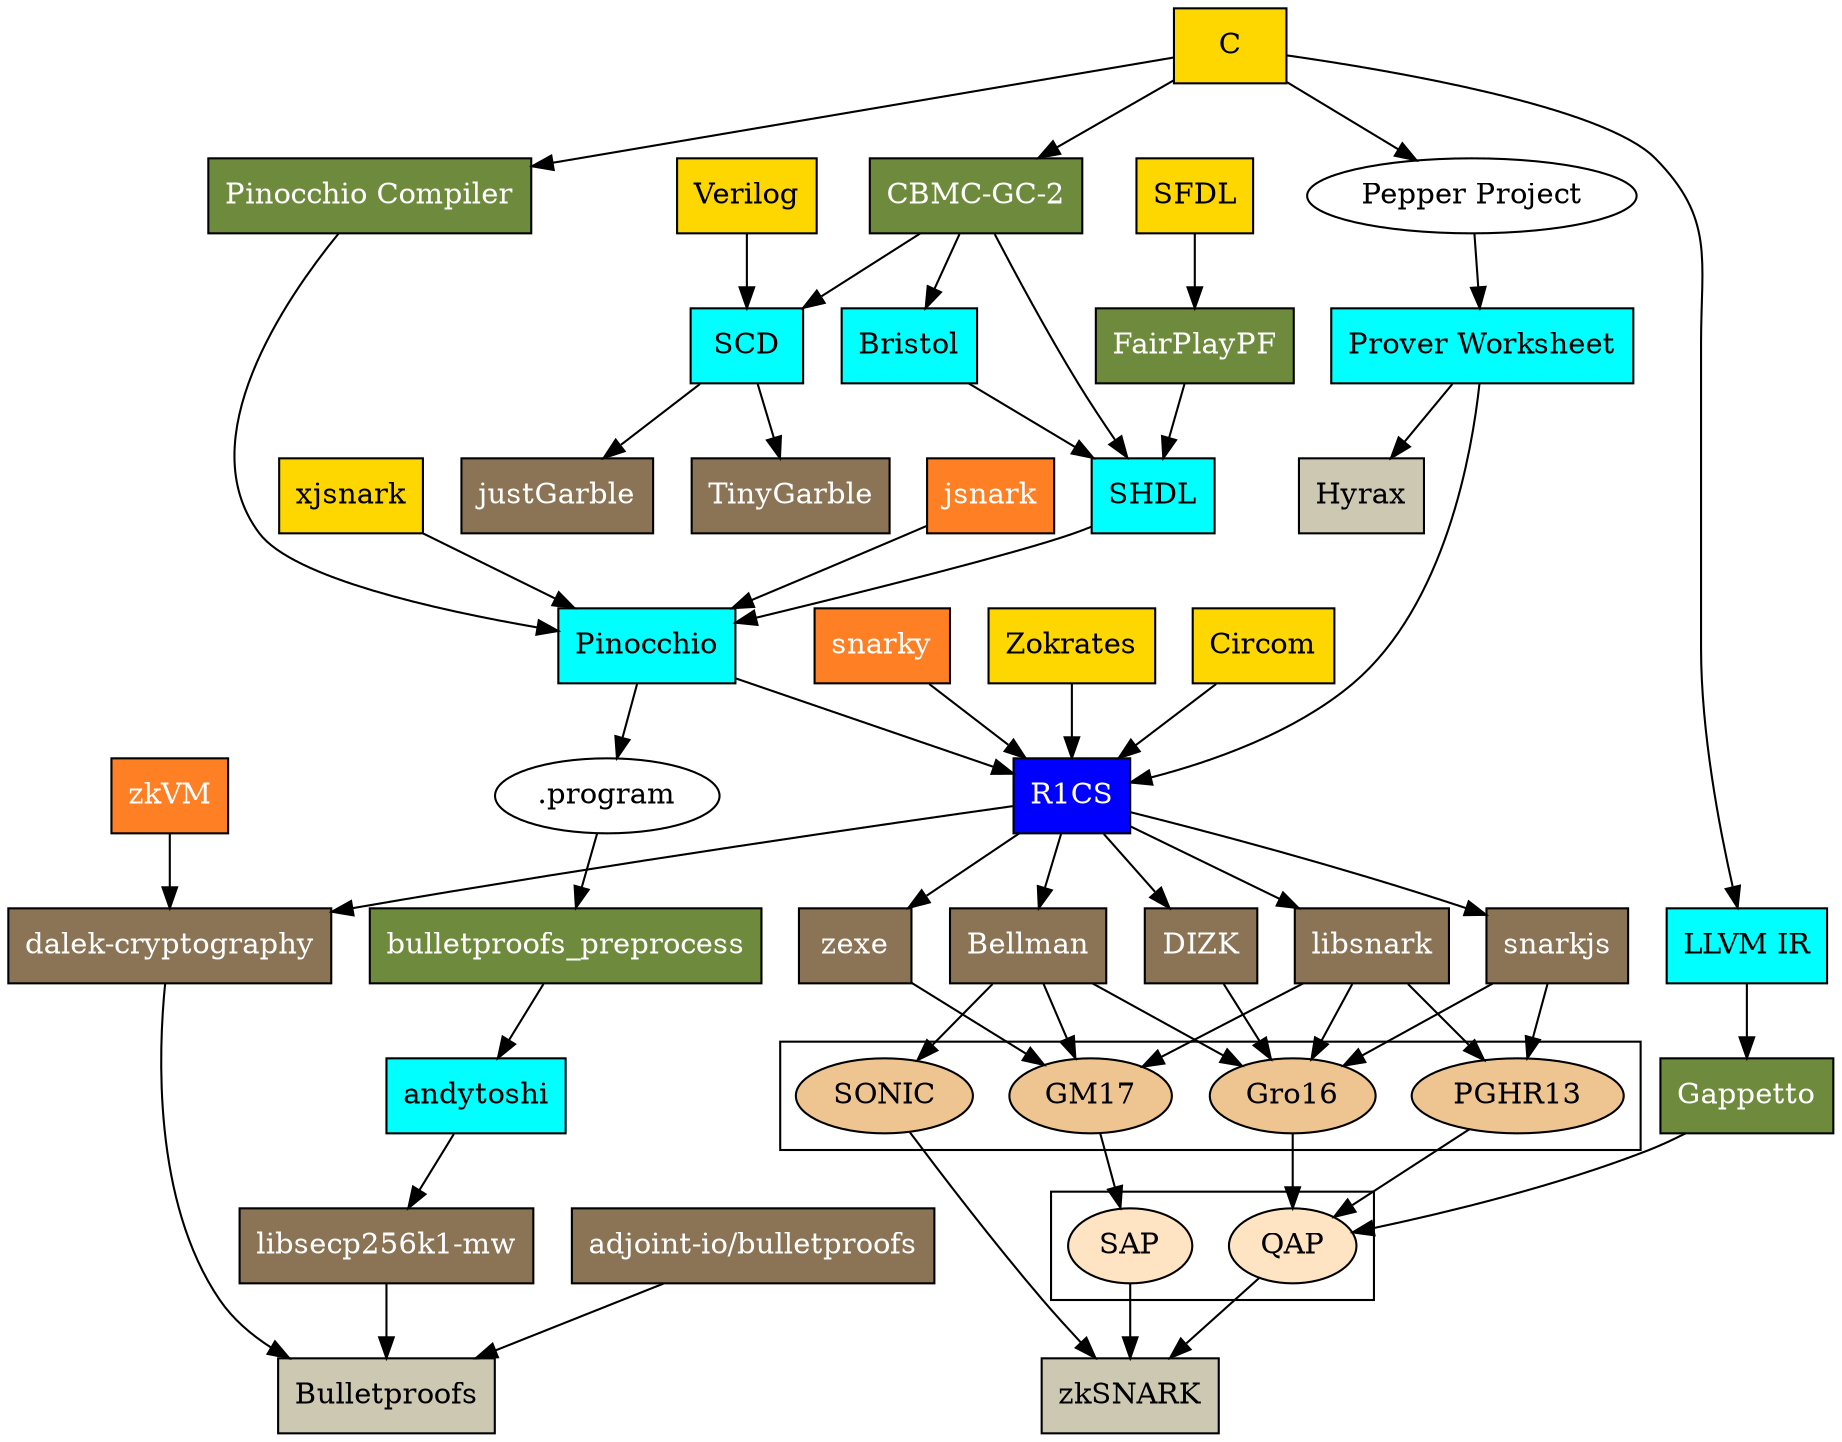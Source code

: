 digraph G {
    # ----------------------
    # Ocaml libraries
        # https://github.com/o1-labs/snarky
        "snarky" [shape=box, fillcolor=chocolate1, style=filled, fontcolor=white];
        "snarky" -> "R1CS";
        
    # -----------------------
    # Haskell libraries
        # https://github.com/adjoint-io/bulletproofs/
        "adjoint-io/bulletproofs" [shape=box, fillcolor=burlywood4, style=filled, fontcolor=white];
        "adjoint-io/bulletproofs" -> "Bulletproofs";
    
    # ----------------------
    # Rust libraries
        # https://github.com/matter-labs/bellman/
        # https://github.com/zkcrypto/bellman
        # https://github.com/zcash/librustzcash/tree/master/bellman
        "Bellman" [shape=box, fillcolor=burlywood4, style=filled, fontcolor=white];
    
        # https://github.com/scipr-lab/zexe/
        "zexe" [shape=box, fillcolor=burlywood4, style=filled, fontcolor=white];

        # https://doc-internal.dalek.rs/bulletproofs/index.html
        # https://github.com/dalek-cryptography/bulletproofs/
        "dalek-cryptography" [shape=box, fillcolor=burlywood4, style=filled, fontcolor=white];

    # ----------------------
    # Compilers
        # https://gitlab.com/securityengineering/CBMC-GC-2
        "CBMC-GC-2" [shape=box, fillcolor=darkolivegreen4, style=filled, fontcolor=white];
        "C" -> "CBMC-GC-2";
        "CBMC-GC-2" -> "Bristol";
        "CBMC-GC-2" -> "SHDL";
        "CBMC-GC-2" -> "SCD";
        
        # https://github.com/Ethsnarks/ethsnarks-pinocchio
        "Pinocchio Compiler" [shape=box, fillcolor=darkolivegreen4, style=filled, fontcolor=white];
        
        # https://github.com/Ethsnarks/ethsnarks-sfdl
        # https://thomaschneider.de/FairplayPF/
        "FairPlayPF" [shape=box, fillcolor=darkolivegreen4, style=filled, fontcolor=white];
        "SFDL" -> "FairPlayPF";
        "FairPlayPF" -> "SHDL";
        
        # https://github.com/corda/msr-vc/tree/master/geppetto/code
        "Gappetto" [shape=box, fillcolor=darkolivegreen4, style=filled, fontcolor=white];

    # -----------------------
    # C/C++ libraries
        # https://github.com/mimblewimble/secp256k1-zkp
        # https://github.com/ElementsProject/secp256k1-zkp
        "libsecp256k1-mw" [shape=box, fillcolor=burlywood4, style=filled, fontcolor=white];
        
        # https://github.com/scipr-lab/libsnark/
        "libsnark" [shape=box, fillcolor=burlywood4, style=filled, fontcolor=white];
        
        # https://github.com/mstraka100/bulletproofs_preprocess
        "bulletproofs_preprocess" [shape=box, fillcolor=darkolivegreen4, style=filled, fontcolor=white];
        "bulletproofs_preprocess" -> "andytoshi";
        # https://github.com/suiguangye/Aggregate-Gamma-Signature/tree/master/secp256k1-mw-GammaFull/src/modules/bulletproofs
        "andytoshi" -> "libsecp256k1-mw" ;
    
        
    # -------------------
    # Java Libraries
        # https://www2.eecs.berkeley.edu/Pubs/TechRpts/2018/EECS-2018-78.pdf
        # https://github.com/scipr-lab/dizk
        "DIZK" [shape=box, fillcolor=burlywood4, style=filled, fontcolor=white];
        "R1CS" -> "DIZK";   # https://github.com/scipr-lab/dizk/tree/master/src/main/java/reductions/r1cs_to_qap
        "DIZK" -> "Gro16";  # https://github.com/scipr-lab/dizk/tree/master/src/main/java/zk_proof_systems/zkSNARK

        "jsnark"  [shape=box, fillcolor=chocolate1, style=filled, fontcolor=white];
        
        # https://github.com/encryptogroup/UC/blob/master/src/bristol_to_SHDL.cpp
        "Bristol" -> "SHDL";

    # ---------------------
    # Javascript libraries
        # https://github.com/iden3/snarkjs
        "snarkjs" [shape=box, fillcolor=burlywood4, style=filled, fontcolor=white];
    
    # -------------------------
    # MPC / Garbled Circuit libraries
    
        # https://cseweb.ucsd.edu/groups/justgarble/README
        # https://github.com/irdan/justGarble
        "justGarble" [shape=box, fillcolor=burlywood4, style=filled, fontcolor=white];
        "SCD" -> "justGarble";
        
        # https://github.com/esonghori/TinyGarble
        "TinyGarble" [shape=box, fillcolor=burlywood4, style=filled, fontcolor=white];
        "SCD" -> "TinyGarble";

    # ------------------
    # Underlying technologies
        # https://eprint.iacr.org/2017/1066.pdf
        "Bulletproofs" [shape=box, fillcolor=cornsilk3, style=filled];

        "zkSNARK" [shape=box, fillcolor=cornsilk3, style=filled];

        # https://github.com/hyraxZK/hyraxZK
        "Hyrax" [shape=box, fillcolor=cornsilk3, style=filled];
    
    # ------------------
    # High-level languages
        "C" [shape=box, fillcolor=gold, style=filled];
    
        # https://github.com/akosba/xjsnark
        "xjsnark" [shape=box, fillcolor=gold, style=filled];

        # https://github.com/Zokrates/ZoKrates/
        "Zokrates" [shape=box, fillcolor=gold, style=filled];

        # https://github.com/iden3/circom
        "Circom" [shape=box, fillcolor=gold, style=filled];
        
        # http://www.cs.huji.ac.il/project/Fairplay/Fairplay/Fairplay.pdf
        # https://github.com/FaiplayMP/FairplayMP
        "SFDL" [shape=box, fillcolor=gold, style=filled];
        
        "Verilog" [shape=box, fillcolor=gold, style=filled];
        # https://github.com/esonghori/TinyGarble/blob/master/scd/v_2_scd.cpp
        # https://github.com/esonghori/circuit_synthesis
        "Verilog" -> "SCD";

    # -----------------------------
    # Intermediate forms
        # https://github.com/interstellar/slingshot/tree/main/zkvm
        "zkVM" [shape=box, fillcolor=chocolate1, style=filled, fontcolor=white];
        "zkVM" -> "dalek-cryptography";
        
        # https://github.com/irdan/justGarble/blob/master/scd/SCD_Format
        # https://github.com/ciphron/scdf
        "SCD" [shape=box, fillcolor=cyan, style=filled];
        
        "andytoshi" [shape=box, fillcolor=cyan, style=filled];
        
        # https://github.com/Ethsnarks/ethsnarks-il/tree/master/cxx
        "Pinocchio" [shape=box, fillcolor=cyan, style=filled];
        
        "Prover Worksheet" [shape=box, fillcolor=cyan, style=filled];
        "R1CS" [shape=box, fillcolor=blue, style=filled, fontcolor=white];
        
        # https://homes.esat.kuleuven.be/~nsmart/MPC/
        "Bristol" [shape=box, fillcolor=cyan, style=filled];
        
        # http://www.cs.huji.ac.il/project/Fairplay/Fairplay/Fairplay.pdf
        # https://github.com/ciphron/sfdl_to_scdl
        "SHDL" [shape=box, fillcolor=cyan, style=filled];
        # https://github.com/Ethsnarks/ethsnarks-sfdl/blob/master/shdl2ethsnarks.py
        "SHDL" -> "Pinocchio";
    
    "C" -> "Pepper Project";
    "Pepper Project" -> "Prover Worksheet";
    
    "LLVM IR" [shape=box, fillcolor=cyan, style=filled];
    
    # zkSNARK algorithms / papers
    subgraph cluster_6 {
        # https://eprint.iacr.org/2016/260.pdf
        "Gro16" [fillcolor=burlywood2, style=filled];
        
        # https://github.com/zknuckles/sonic
        "SONIC" [fillcolor=burlywood2, style=filled];
    
        # https://eprint.iacr.org/2013/279.pdf
        "PGHR13" [fillcolor=burlywood2, style=filled];
    
        # https://eprint.iacr.org/2017/540.pdf
        "GM17" [fillcolor=burlywood2, style=filled];
    }
    
    subgraph cluster_7 {
        "SAP" [fillcolor=bisque, style=filled];
        "QAP" [fillcolor=bisque, style=filled];
    }
    
    "Pinocchio Compiler" -> "Pinocchio";
    "C" -> "Pinocchio Compiler";
    "C" -> "LLVM IR";

    "LLVM IR" -> "Gappetto";
    "Gappetto" -> "QAP";
    
    "R1CS" -> "zexe";
    "zexe" -> "GM17";
    "libsnark" -> "GM17";
    "libsnark" -> "Gro16";
    "libsnark" -> "PGHR13";
    "snarkjs" -> "Gro16";
    "snarkjs" -> "PGHR13";
    "Bellman" -> "SONIC";
    "SONIC" -> "zkSNARK";
    "Bellman" -> "Gro16";
    "Bellman" -> "GM17";
    
    "PGHR13" -> "QAP";

    "GM17" -> "SAP";
    "SAP" -> "zkSNARK";

    "Gro16" -> "QAP";
    "QAP" -> "zkSNARK";
      
  "jsnark" -> "Pinocchio";
  "xjsnark" -> "Pinocchio";
  "Pinocchio" -> "R1CS";
  
  # https://doc.dalek.rs/develop/bulletproofs/r1cs/index.html
  # https://doc-internal.dalek.rs/develop/bulletproofs/notes/r1cs_proof/index.html
  "R1CS" -> "dalek-cryptography" ;
  
  "R1CS" -> "Bellman" ;
  "R1CS" -> "libsnark" ;
 
  "Zokrates" -> "R1CS";
  
  "Circom" -> "R1CS";
  "R1CS" -> "snarkjs";
 
  # https://github.com/mstraka100/bulletproofs_preprocess/blob/master/pinocchio.py
  "Pinocchio" -> ".program";
  ".program" -> "bulletproofs_preprocess";
  
  "libsecp256k1-mw" -> "Bulletproofs";
  "dalek-cryptography" -> "Bulletproofs";
  "Prover Worksheet" -> "Hyrax";
  "Prover Worksheet" -> "R1CS";
}